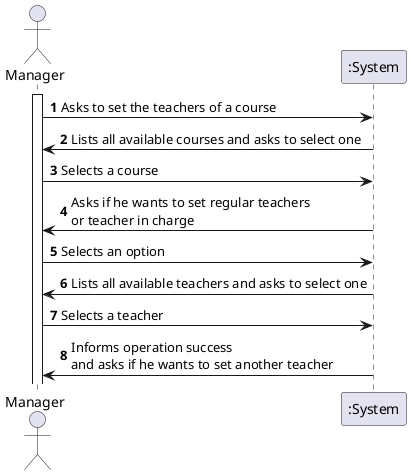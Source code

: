 @startuml US1005_SSD
autonumber

actor "Manager" as manager
participant ":System" as system

activate manager

manager -> system : Asks to set the teachers of a course
system -> manager : Lists all available courses and asks to select one
manager -> system : Selects a course
system -> manager : Asks if he wants to set regular teachers\nor teacher in charge
manager -> system : Selects an option
system -> manager : Lists all available teachers and asks to select one
manager -> system : Selects a teacher
system -> manager : Informs operation success\nand asks if he wants to set another teacher
